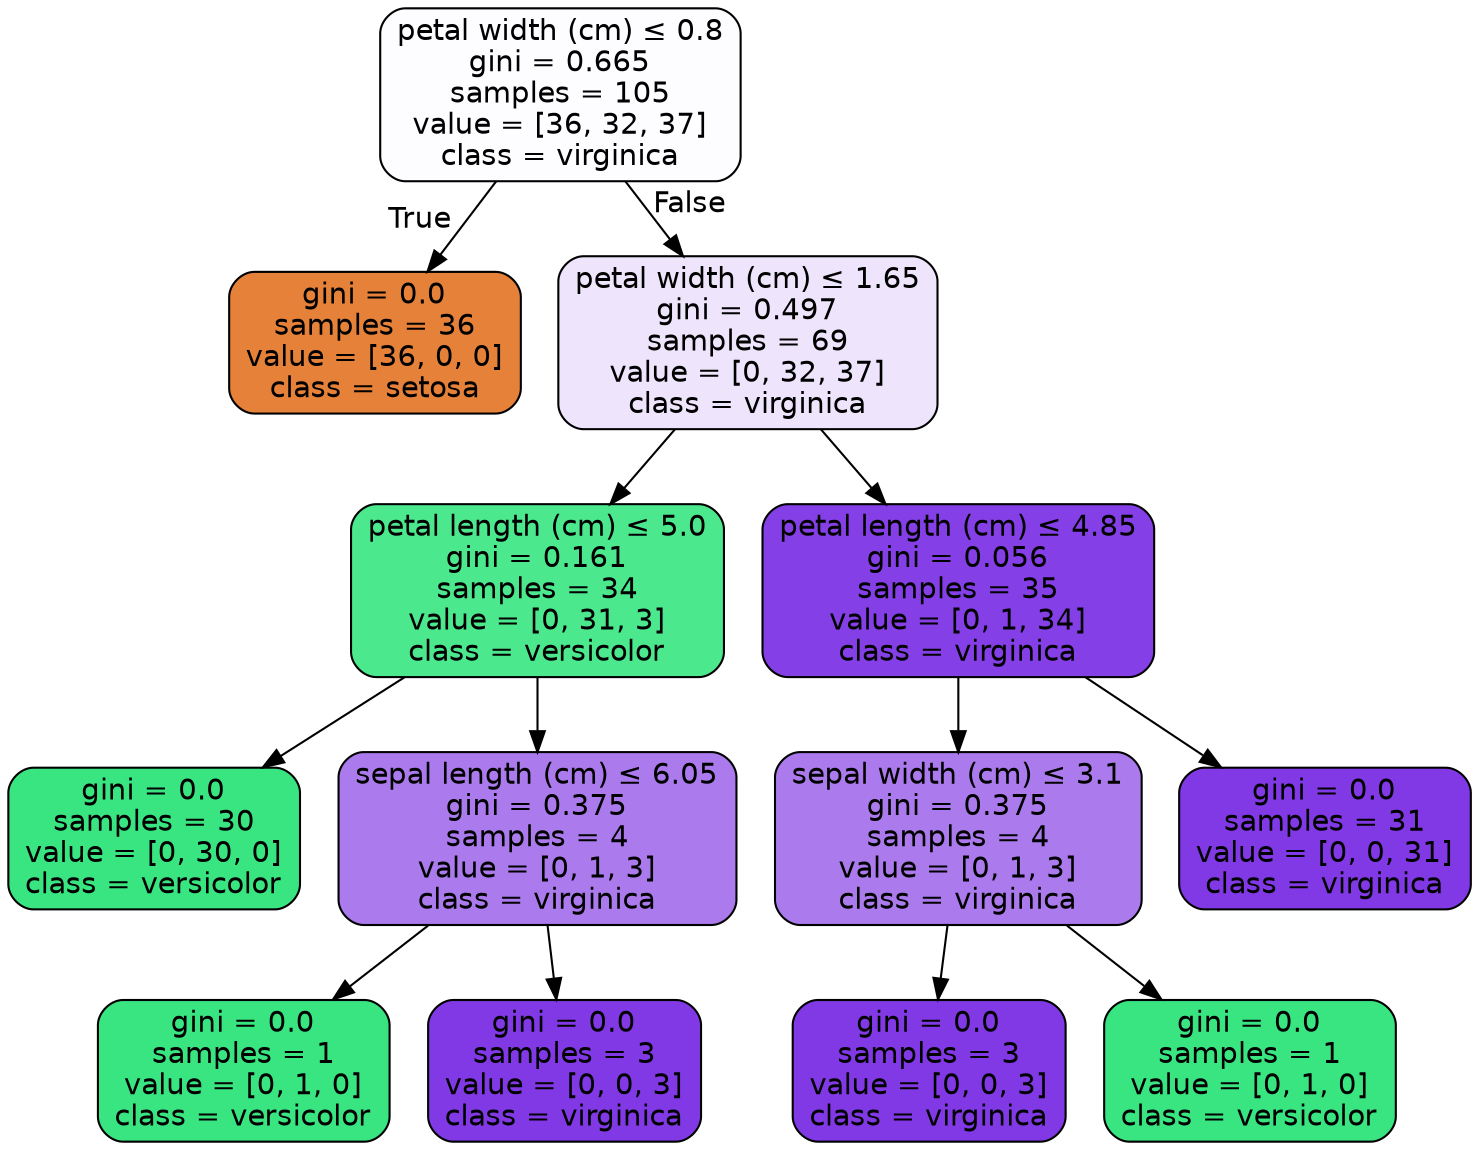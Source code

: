digraph Tree {
node [shape=box, style="filled, rounded", color="black", fontname="helvetica"] ;
edge [fontname="helvetica"] ;
0 [label=<petal width (cm) &le; 0.8<br/>gini = 0.665<br/>samples = 105<br/>value = [36, 32, 37]<br/>class = virginica>, fillcolor="#fdfcff"] ;
1 [label=<gini = 0.0<br/>samples = 36<br/>value = [36, 0, 0]<br/>class = setosa>, fillcolor="#e58139"] ;
0 -> 1 [labeldistance=2.5, labelangle=45, headlabel="True"] ;
2 [label=<petal width (cm) &le; 1.65<br/>gini = 0.497<br/>samples = 69<br/>value = [0, 32, 37]<br/>class = virginica>, fillcolor="#eee4fb"] ;
0 -> 2 [labeldistance=2.5, labelangle=-45, headlabel="False"] ;
3 [label=<petal length (cm) &le; 5.0<br/>gini = 0.161<br/>samples = 34<br/>value = [0, 31, 3]<br/>class = versicolor>, fillcolor="#4ce88d"] ;
2 -> 3 ;
4 [label=<gini = 0.0<br/>samples = 30<br/>value = [0, 30, 0]<br/>class = versicolor>, fillcolor="#39e581"] ;
3 -> 4 ;
5 [label=<sepal length (cm) &le; 6.05<br/>gini = 0.375<br/>samples = 4<br/>value = [0, 1, 3]<br/>class = virginica>, fillcolor="#ab7bee"] ;
3 -> 5 ;
6 [label=<gini = 0.0<br/>samples = 1<br/>value = [0, 1, 0]<br/>class = versicolor>, fillcolor="#39e581"] ;
5 -> 6 ;
7 [label=<gini = 0.0<br/>samples = 3<br/>value = [0, 0, 3]<br/>class = virginica>, fillcolor="#8139e5"] ;
5 -> 7 ;
8 [label=<petal length (cm) &le; 4.85<br/>gini = 0.056<br/>samples = 35<br/>value = [0, 1, 34]<br/>class = virginica>, fillcolor="#853fe6"] ;
2 -> 8 ;
9 [label=<sepal width (cm) &le; 3.1<br/>gini = 0.375<br/>samples = 4<br/>value = [0, 1, 3]<br/>class = virginica>, fillcolor="#ab7bee"] ;
8 -> 9 ;
10 [label=<gini = 0.0<br/>samples = 3<br/>value = [0, 0, 3]<br/>class = virginica>, fillcolor="#8139e5"] ;
9 -> 10 ;
11 [label=<gini = 0.0<br/>samples = 1<br/>value = [0, 1, 0]<br/>class = versicolor>, fillcolor="#39e581"] ;
9 -> 11 ;
12 [label=<gini = 0.0<br/>samples = 31<br/>value = [0, 0, 31]<br/>class = virginica>, fillcolor="#8139e5"] ;
8 -> 12 ;
}
